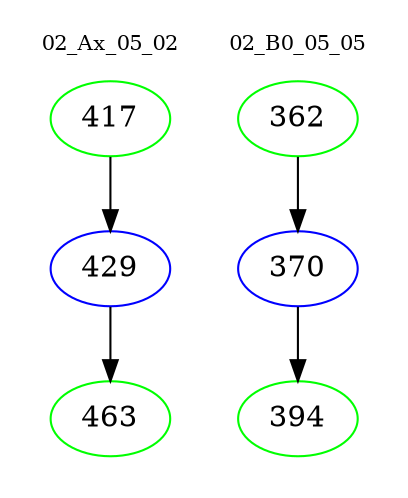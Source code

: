 digraph{
subgraph cluster_0 {
color = white
label = "02_Ax_05_02";
fontsize=10;
T0_417 [label="417", color="green"]
T0_417 -> T0_429 [color="black"]
T0_429 [label="429", color="blue"]
T0_429 -> T0_463 [color="black"]
T0_463 [label="463", color="green"]
}
subgraph cluster_1 {
color = white
label = "02_B0_05_05";
fontsize=10;
T1_362 [label="362", color="green"]
T1_362 -> T1_370 [color="black"]
T1_370 [label="370", color="blue"]
T1_370 -> T1_394 [color="black"]
T1_394 [label="394", color="green"]
}
}
